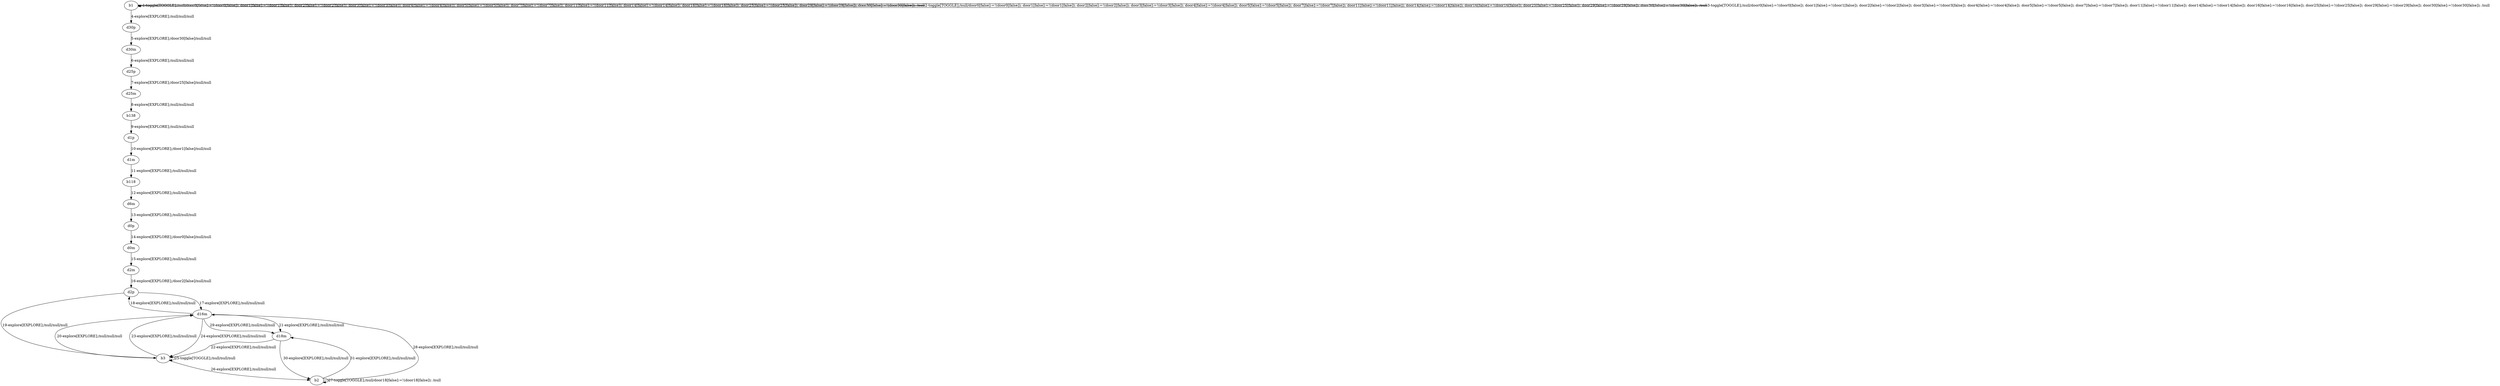 # Total number of goals covered by this test: 2
# b2 --> b2
# d18m --> b3

digraph g {
"b1" -> "b1" [label = "1-toggle[TOGGLE];/null/door0[false]:=!(door0[false]); door1[false]:=!(door1[false]); door2[false]:=!(door2[false]); door3[false]:=!(door3[false]); door4[false]:=!(door4[false]); door5[false]:=!(door5[false]); door7[false]:=!(door7[false]); door11[false]:=!(door11[false]); door14[false]:=!(door14[false]); door16[false]:=!(door16[false]); door25[false]:=!(door25[false]); door29[false]:=!(door29[false]); door30[false]:=!(door30[false]); /null"];
"b1" -> "b1" [label = "2-toggle[TOGGLE];/null/door0[false]:=!(door0[false]); door1[false]:=!(door1[false]); door2[false]:=!(door2[false]); door3[false]:=!(door3[false]); door4[false]:=!(door4[false]); door5[false]:=!(door5[false]); door7[false]:=!(door7[false]); door11[false]:=!(door11[false]); door14[false]:=!(door14[false]); door16[false]:=!(door16[false]); door25[false]:=!(door25[false]); door29[false]:=!(door29[false]); door30[false]:=!(door30[false]); /null"];
"b1" -> "b1" [label = "3-toggle[TOGGLE];/null/door0[false]:=!(door0[false]); door1[false]:=!(door1[false]); door2[false]:=!(door2[false]); door3[false]:=!(door3[false]); door4[false]:=!(door4[false]); door5[false]:=!(door5[false]); door7[false]:=!(door7[false]); door11[false]:=!(door11[false]); door14[false]:=!(door14[false]); door16[false]:=!(door16[false]); door25[false]:=!(door25[false]); door29[false]:=!(door29[false]); door30[false]:=!(door30[false]); /null"];
"b1" -> "d30p" [label = "4-explore[EXPLORE];/null/null/null"];
"d30p" -> "d30m" [label = "5-explore[EXPLORE];/door30[false]/null/null"];
"d30m" -> "d25p" [label = "6-explore[EXPLORE];/null/null/null"];
"d25p" -> "d25m" [label = "7-explore[EXPLORE];/door25[false]/null/null"];
"d25m" -> "b138" [label = "8-explore[EXPLORE];/null/null/null"];
"b138" -> "d1p" [label = "9-explore[EXPLORE];/null/null/null"];
"d1p" -> "d1m" [label = "10-explore[EXPLORE];/door1[false]/null/null"];
"d1m" -> "b118" [label = "11-explore[EXPLORE];/null/null/null"];
"b118" -> "d6m" [label = "12-explore[EXPLORE];/null/null/null"];
"d6m" -> "d0p" [label = "13-explore[EXPLORE];/null/null/null"];
"d0p" -> "d0m" [label = "14-explore[EXPLORE];/door0[false]/null/null"];
"d0m" -> "d2m" [label = "15-explore[EXPLORE];/null/null/null"];
"d2m" -> "d2p" [label = "16-explore[EXPLORE];/door2[false]/null/null"];
"d2p" -> "d16m" [label = "17-explore[EXPLORE];/null/null/null"];
"d16m" -> "d2p" [label = "18-explore[EXPLORE];/null/null/null"];
"d2p" -> "b3" [label = "19-explore[EXPLORE];/null/null/null"];
"b3" -> "d16m" [label = "20-explore[EXPLORE];/null/null/null"];
"d16m" -> "d18m" [label = "21-explore[EXPLORE];/null/null/null"];
"d18m" -> "b3" [label = "22-explore[EXPLORE];/null/null/null"];
"b3" -> "d16m" [label = "23-explore[EXPLORE];/null/null/null"];
"d16m" -> "b3" [label = "24-explore[EXPLORE];/null/null/null"];
"b3" -> "b3" [label = "25-toggle[TOGGLE];/null/null/null"];
"b3" -> "b2" [label = "26-explore[EXPLORE];/null/null/null"];
"b2" -> "b2" [label = "27-toggle[TOGGLE];/null/door18[false]:=!(door18[false]); /null"];
"b2" -> "d16m" [label = "28-explore[EXPLORE];/null/null/null"];
"d16m" -> "d18m" [label = "29-explore[EXPLORE];/null/null/null"];
"d18m" -> "b2" [label = "30-explore[EXPLORE];/null/null/null"];
"b2" -> "d18m" [label = "31-explore[EXPLORE];/null/null/null"];
}